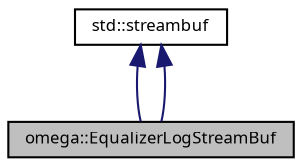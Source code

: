 digraph G
{
  bgcolor="transparent";
  edge [fontname="FreeSans.ttf",fontsize="8",labelfontname="FreeSans.ttf",labelfontsize="8"];
  node [fontname="FreeSans.ttf",fontsize="8",shape=record];
  Node1 [label="omega::EqualizerLogStreamBuf",height=0.2,width=0.4,color="black", fillcolor="grey75", style="filled" fontcolor="black"];
  Node2 -> Node1 [dir=back,color="midnightblue",fontsize="8",style="solid",fontname="FreeSans.ttf"];
  Node2 [label="std::streambuf",height=0.2,width=0.4,color="black",URL="$classstd_1_1streambuf.html"];
  Node2 -> Node1 [dir=back,color="midnightblue",fontsize="8",style="solid",fontname="FreeSans.ttf"];
}
